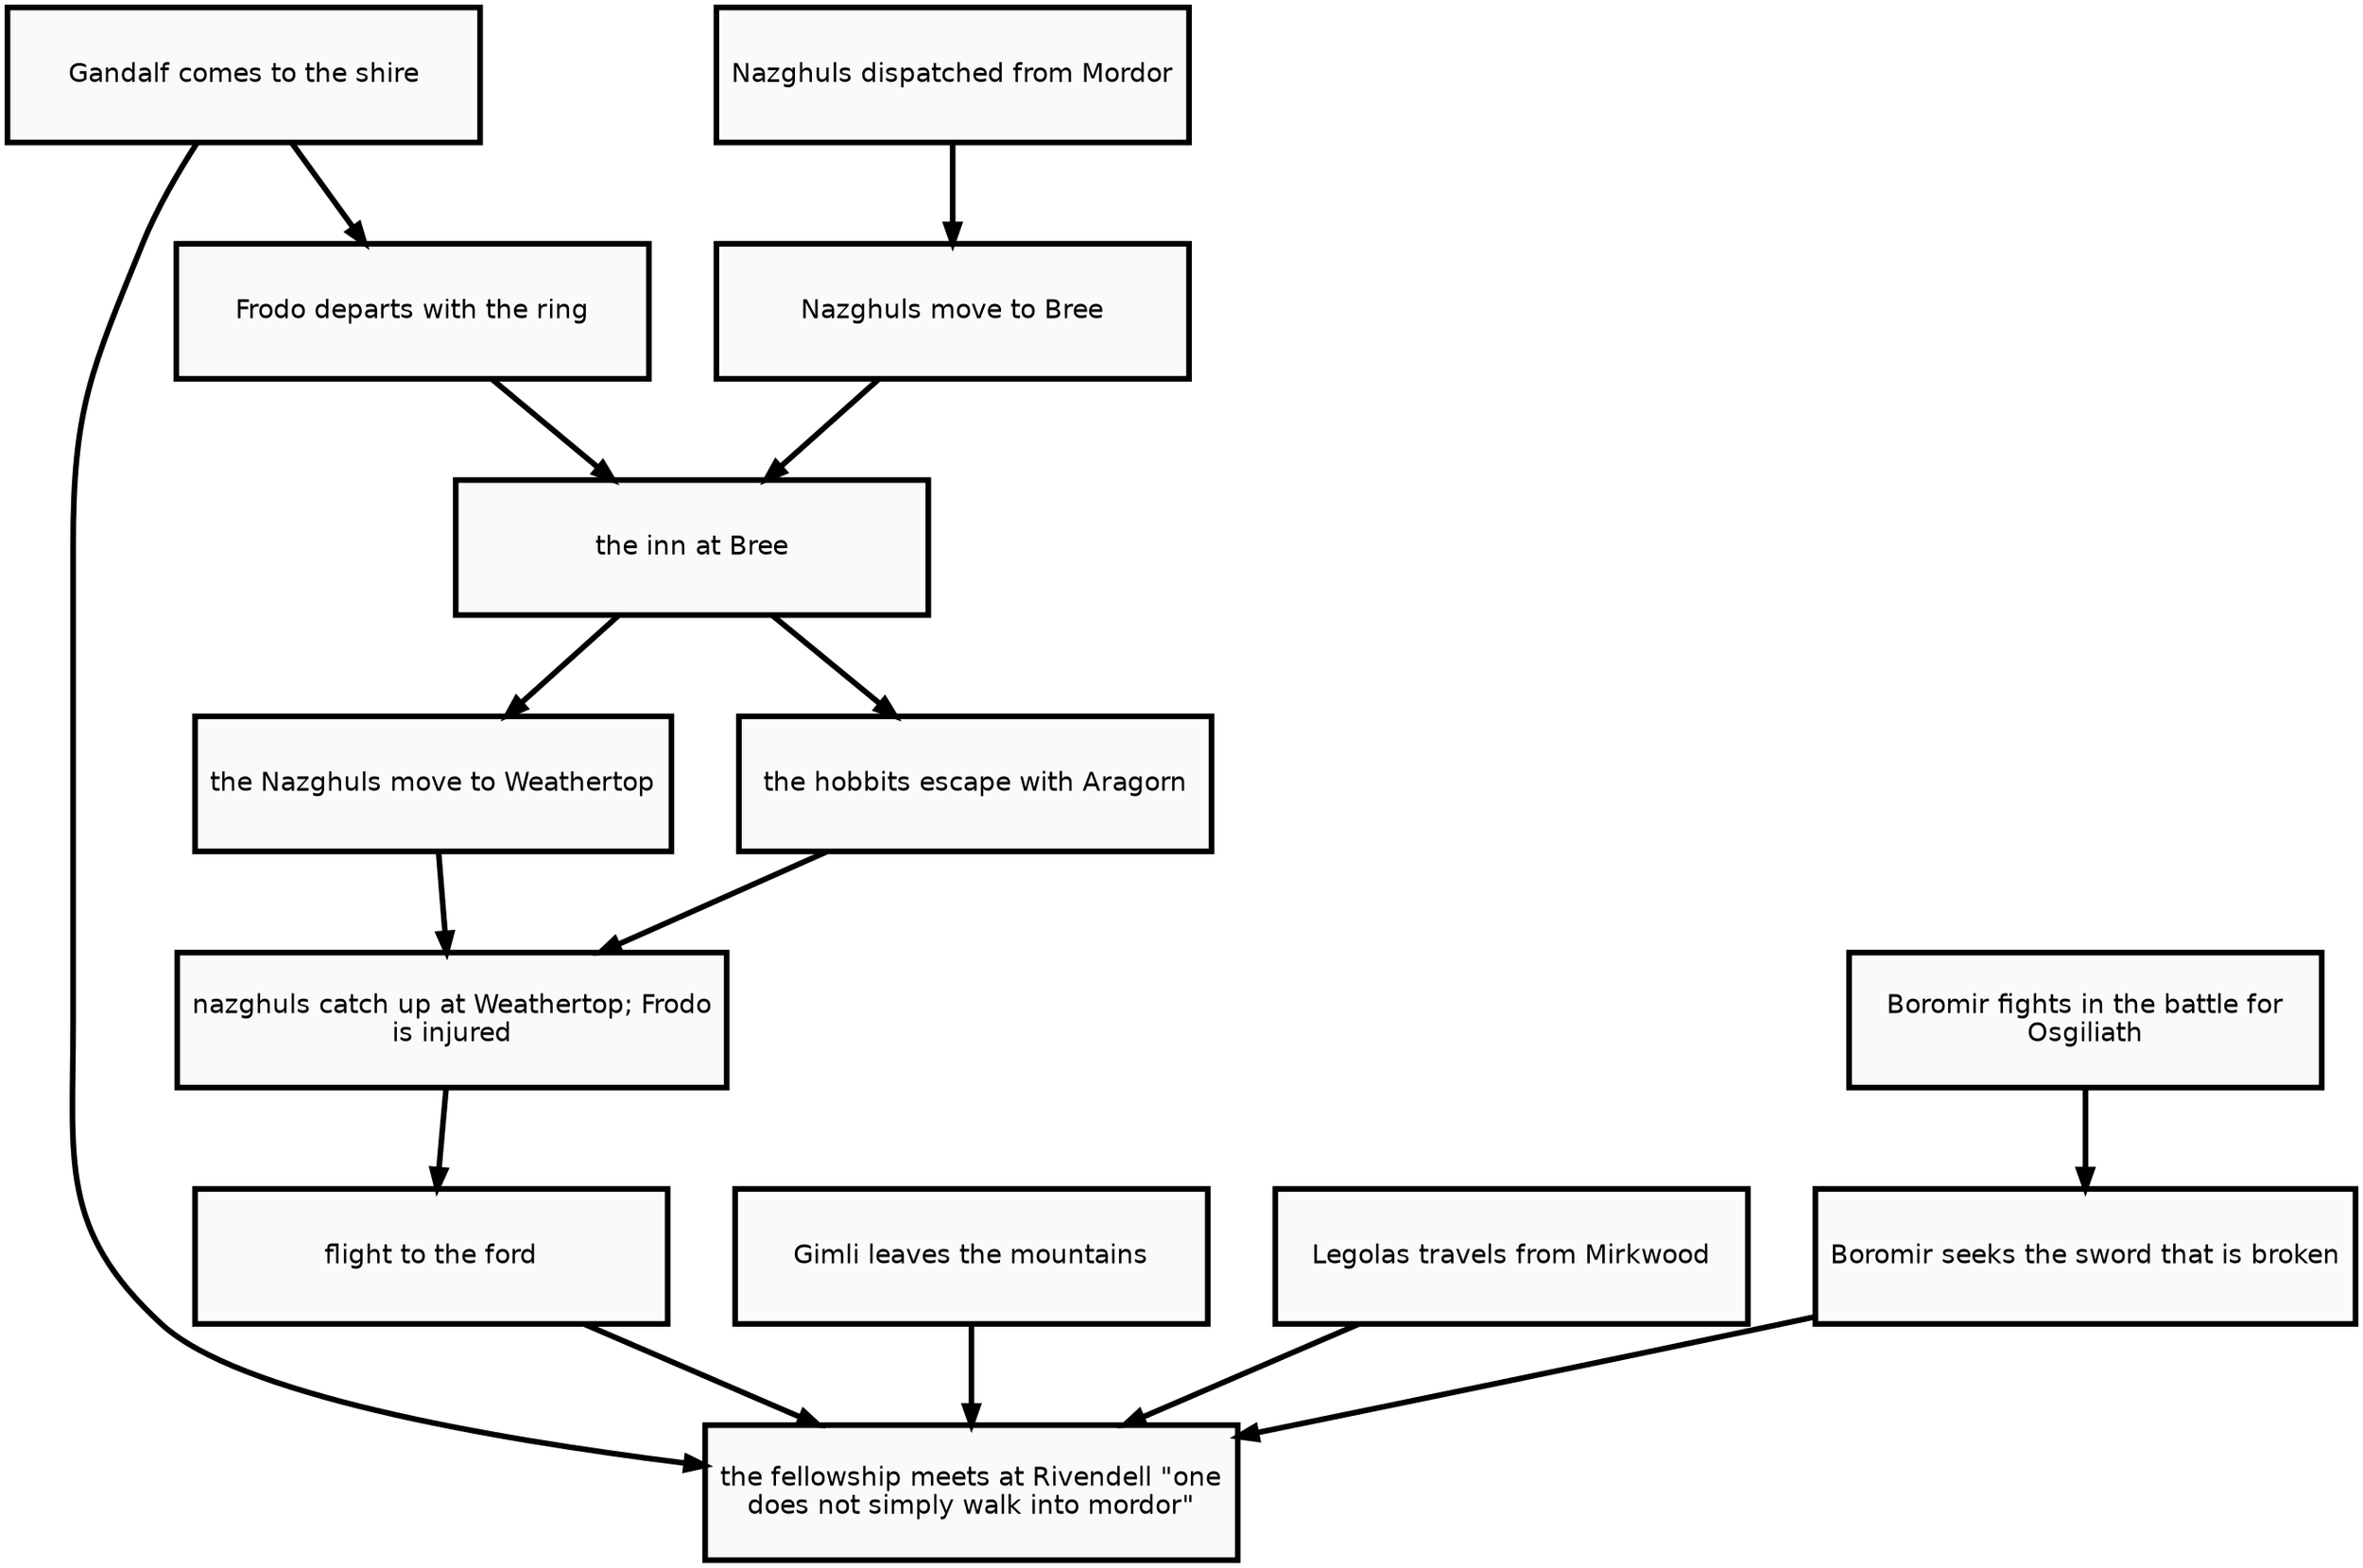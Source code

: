 digraph {

    graph [fontname = "helvetica" rankdir=TB ranksep=0.75 nodesep=0.5];
    node [fontname = "helvetica" style="filled" shape=box height=1 width=3.5 penwidth=3];
    edge [fontname = "helvetica" penwidth=3 color="#000"];

    "n0" [label="Gandalf comes to the shire" fillcolor="#FCF9FA" color="#000" fontcolor="#000"];
    "n1" [label="Frodo departs with the ring" fillcolor="#FCF9FA" color="#000" fontcolor="#000"];
    "n2" [label="the inn at Bree" fillcolor="#FCF9FA" color="#000" fontcolor="#000"];
    "n3" [label="the hobbits escape with Aragorn" fillcolor="#FCF9FA" color="#000" fontcolor="#000"];
    "n4" [label="nazghuls catch up at Weathertop; Frodo\nis injured" fillcolor="#FCF9FA" color="#000" fontcolor="#000"];
    "n5" [label="Nazghuls move to Bree" fillcolor="#FCF9FA" color="#000" fontcolor="#000"];
    "n6" [label="the Nazghuls move to Weathertop" fillcolor="#FCF9FA" color="#000" fontcolor="#000"];
    "n7" [label="Nazghuls dispatched from Mordor" fillcolor="#FCF9FA" color="#000" fontcolor="#000"];
    "n8" [label="flight to the ford" fillcolor="#FCF9FA" color="#000" fontcolor="#000"];
    "n9" [label="the fellowship meets at Rivendell \"one\ndoes not simply walk into mordor\"" fillcolor="#FCF9FA" color="#000" fontcolor="#000"];
    "n10" [label="Gimli leaves the mountains" fillcolor="#FCF9FA" color="#000" fontcolor="#000"];
    "n11" [label="Legolas travels from Mirkwood" fillcolor="#FCF9FA" color="#000" fontcolor="#000"];
    "n12" [label="Boromir seeks the sword that is broken" fillcolor="#FCF9FA" color="#000" fontcolor="#000"];
    "n13" [label="Boromir fights in the battle for\nOsgiliath" fillcolor="#FCF9FA" color="#000" fontcolor="#000"];

    "n0" -> "n1";
    "n1" -> "n2";
    "n2" -> "n3";
    "n3" -> "n4";
    "n5" -> "n2";
    "n2" -> "n6";
    "n6" -> "n4";
    "n7" -> "n5";
    "n4" -> "n8";
    "n8" -> "n9";
    "n0" -> "n9";
    "n10" -> "n9";
    "n11" -> "n9";
    "n12" -> "n9";
    "n13" -> "n12";

}